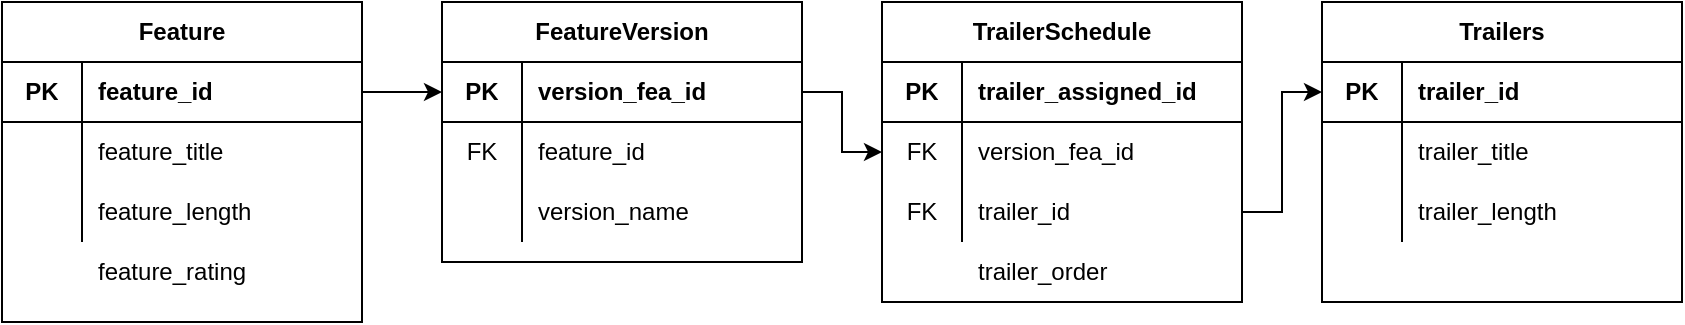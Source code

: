 <mxfile version="14.4.2" type="github">
  <diagram id="BV400SfRR3yTPrwJWLbE" name="Page-1">
    <mxGraphModel dx="1038" dy="586" grid="1" gridSize="10" guides="1" tooltips="1" connect="1" arrows="1" fold="1" page="1" pageScale="1" pageWidth="1300" pageHeight="500" math="0" shadow="0">
      <root>
        <mxCell id="0" />
        <mxCell id="1" parent="0" />
        <mxCell id="hbf811kXTVmbMMbKDcLm-1" value="Feature" style="shape=table;html=1;whiteSpace=wrap;startSize=30;container=1;collapsible=0;childLayout=tableLayout;fixedRows=1;rowLines=0;fontStyle=1;align=center;" vertex="1" parent="1">
          <mxGeometry x="60" y="80" width="180" height="160" as="geometry" />
        </mxCell>
        <mxCell id="hbf811kXTVmbMMbKDcLm-2" value="" style="shape=partialRectangle;html=1;whiteSpace=wrap;collapsible=0;dropTarget=0;pointerEvents=0;fillColor=none;top=0;left=0;bottom=1;right=0;points=[[0,0.5],[1,0.5]];portConstraint=eastwest;" vertex="1" parent="hbf811kXTVmbMMbKDcLm-1">
          <mxGeometry y="30" width="180" height="30" as="geometry" />
        </mxCell>
        <mxCell id="hbf811kXTVmbMMbKDcLm-3" value="&lt;b&gt;PK&lt;/b&gt;" style="shape=partialRectangle;html=1;whiteSpace=wrap;connectable=0;fillColor=none;top=0;left=0;bottom=0;right=0;overflow=hidden;" vertex="1" parent="hbf811kXTVmbMMbKDcLm-2">
          <mxGeometry width="40" height="30" as="geometry" />
        </mxCell>
        <mxCell id="hbf811kXTVmbMMbKDcLm-4" value="&lt;b&gt;feature_id&lt;/b&gt;" style="shape=partialRectangle;html=1;whiteSpace=wrap;connectable=0;fillColor=none;top=0;left=0;bottom=0;right=0;align=left;spacingLeft=6;overflow=hidden;" vertex="1" parent="hbf811kXTVmbMMbKDcLm-2">
          <mxGeometry x="40" width="140" height="30" as="geometry" />
        </mxCell>
        <mxCell id="hbf811kXTVmbMMbKDcLm-5" value="" style="shape=partialRectangle;html=1;whiteSpace=wrap;collapsible=0;dropTarget=0;pointerEvents=0;fillColor=none;top=0;left=0;bottom=0;right=0;points=[[0,0.5],[1,0.5]];portConstraint=eastwest;" vertex="1" parent="hbf811kXTVmbMMbKDcLm-1">
          <mxGeometry y="60" width="180" height="30" as="geometry" />
        </mxCell>
        <mxCell id="hbf811kXTVmbMMbKDcLm-6" value="" style="shape=partialRectangle;html=1;whiteSpace=wrap;connectable=0;fillColor=none;top=0;left=0;bottom=0;right=0;overflow=hidden;" vertex="1" parent="hbf811kXTVmbMMbKDcLm-5">
          <mxGeometry width="40" height="30" as="geometry" />
        </mxCell>
        <mxCell id="hbf811kXTVmbMMbKDcLm-7" value="feature_title" style="shape=partialRectangle;html=1;whiteSpace=wrap;connectable=0;fillColor=none;top=0;left=0;bottom=0;right=0;align=left;spacingLeft=6;overflow=hidden;" vertex="1" parent="hbf811kXTVmbMMbKDcLm-5">
          <mxGeometry x="40" width="140" height="30" as="geometry" />
        </mxCell>
        <mxCell id="hbf811kXTVmbMMbKDcLm-8" value="" style="shape=partialRectangle;html=1;whiteSpace=wrap;collapsible=0;dropTarget=0;pointerEvents=0;fillColor=none;top=0;left=0;bottom=0;right=0;points=[[0,0.5],[1,0.5]];portConstraint=eastwest;" vertex="1" parent="hbf811kXTVmbMMbKDcLm-1">
          <mxGeometry y="90" width="180" height="30" as="geometry" />
        </mxCell>
        <mxCell id="hbf811kXTVmbMMbKDcLm-9" value="" style="shape=partialRectangle;html=1;whiteSpace=wrap;connectable=0;fillColor=none;top=0;left=0;bottom=0;right=0;overflow=hidden;" vertex="1" parent="hbf811kXTVmbMMbKDcLm-8">
          <mxGeometry width="40" height="30" as="geometry" />
        </mxCell>
        <mxCell id="hbf811kXTVmbMMbKDcLm-10" value="feature_length" style="shape=partialRectangle;html=1;whiteSpace=wrap;connectable=0;fillColor=none;top=0;left=0;bottom=0;right=0;align=left;spacingLeft=6;overflow=hidden;" vertex="1" parent="hbf811kXTVmbMMbKDcLm-8">
          <mxGeometry x="40" width="140" height="30" as="geometry" />
        </mxCell>
        <mxCell id="hbf811kXTVmbMMbKDcLm-11" value="feature_rating" style="shape=partialRectangle;html=1;whiteSpace=wrap;connectable=0;fillColor=none;top=0;left=0;bottom=0;right=0;align=left;spacingLeft=6;overflow=hidden;" vertex="1" parent="1">
          <mxGeometry x="100" y="200" width="140" height="30" as="geometry" />
        </mxCell>
        <mxCell id="hbf811kXTVmbMMbKDcLm-13" value="FeatureVersion" style="shape=table;html=1;whiteSpace=wrap;startSize=30;container=1;collapsible=0;childLayout=tableLayout;fixedRows=1;rowLines=0;fontStyle=1;align=center;" vertex="1" parent="1">
          <mxGeometry x="280" y="80" width="180" height="130" as="geometry" />
        </mxCell>
        <mxCell id="hbf811kXTVmbMMbKDcLm-14" value="" style="shape=partialRectangle;html=1;whiteSpace=wrap;collapsible=0;dropTarget=0;pointerEvents=0;fillColor=none;top=0;left=0;bottom=1;right=0;points=[[0,0.5],[1,0.5]];portConstraint=eastwest;" vertex="1" parent="hbf811kXTVmbMMbKDcLm-13">
          <mxGeometry y="30" width="180" height="30" as="geometry" />
        </mxCell>
        <mxCell id="hbf811kXTVmbMMbKDcLm-15" value="&lt;b&gt;PK&lt;/b&gt;" style="shape=partialRectangle;html=1;whiteSpace=wrap;connectable=0;fillColor=none;top=0;left=0;bottom=0;right=0;overflow=hidden;" vertex="1" parent="hbf811kXTVmbMMbKDcLm-14">
          <mxGeometry width="40" height="30" as="geometry" />
        </mxCell>
        <mxCell id="hbf811kXTVmbMMbKDcLm-16" value="&lt;b&gt;version_fea_id&lt;/b&gt;" style="shape=partialRectangle;html=1;whiteSpace=wrap;connectable=0;fillColor=none;top=0;left=0;bottom=0;right=0;align=left;spacingLeft=6;overflow=hidden;" vertex="1" parent="hbf811kXTVmbMMbKDcLm-14">
          <mxGeometry x="40" width="140" height="30" as="geometry" />
        </mxCell>
        <mxCell id="hbf811kXTVmbMMbKDcLm-17" value="" style="shape=partialRectangle;html=1;whiteSpace=wrap;collapsible=0;dropTarget=0;pointerEvents=0;fillColor=none;top=0;left=0;bottom=0;right=0;points=[[0,0.5],[1,0.5]];portConstraint=eastwest;" vertex="1" parent="hbf811kXTVmbMMbKDcLm-13">
          <mxGeometry y="60" width="180" height="30" as="geometry" />
        </mxCell>
        <mxCell id="hbf811kXTVmbMMbKDcLm-18" value="FK" style="shape=partialRectangle;html=1;whiteSpace=wrap;connectable=0;fillColor=none;top=0;left=0;bottom=0;right=0;overflow=hidden;" vertex="1" parent="hbf811kXTVmbMMbKDcLm-17">
          <mxGeometry width="40" height="30" as="geometry" />
        </mxCell>
        <mxCell id="hbf811kXTVmbMMbKDcLm-19" value="feature_id" style="shape=partialRectangle;html=1;whiteSpace=wrap;connectable=0;fillColor=none;top=0;left=0;bottom=0;right=0;align=left;spacingLeft=6;overflow=hidden;" vertex="1" parent="hbf811kXTVmbMMbKDcLm-17">
          <mxGeometry x="40" width="140" height="30" as="geometry" />
        </mxCell>
        <mxCell id="hbf811kXTVmbMMbKDcLm-20" value="" style="shape=partialRectangle;html=1;whiteSpace=wrap;collapsible=0;dropTarget=0;pointerEvents=0;fillColor=none;top=0;left=0;bottom=0;right=0;points=[[0,0.5],[1,0.5]];portConstraint=eastwest;" vertex="1" parent="hbf811kXTVmbMMbKDcLm-13">
          <mxGeometry y="90" width="180" height="30" as="geometry" />
        </mxCell>
        <mxCell id="hbf811kXTVmbMMbKDcLm-21" value="" style="shape=partialRectangle;html=1;whiteSpace=wrap;connectable=0;fillColor=none;top=0;left=0;bottom=0;right=0;overflow=hidden;" vertex="1" parent="hbf811kXTVmbMMbKDcLm-20">
          <mxGeometry width="40" height="30" as="geometry" />
        </mxCell>
        <mxCell id="hbf811kXTVmbMMbKDcLm-22" value="version_name" style="shape=partialRectangle;html=1;whiteSpace=wrap;connectable=0;fillColor=none;top=0;left=0;bottom=0;right=0;align=left;spacingLeft=6;overflow=hidden;" vertex="1" parent="hbf811kXTVmbMMbKDcLm-20">
          <mxGeometry x="40" width="140" height="30" as="geometry" />
        </mxCell>
        <mxCell id="hbf811kXTVmbMMbKDcLm-24" value="TrailerSchedule" style="shape=table;html=1;whiteSpace=wrap;startSize=30;container=1;collapsible=0;childLayout=tableLayout;fixedRows=1;rowLines=0;fontStyle=1;align=center;" vertex="1" parent="1">
          <mxGeometry x="500" y="80" width="180" height="150" as="geometry" />
        </mxCell>
        <mxCell id="hbf811kXTVmbMMbKDcLm-25" value="" style="shape=partialRectangle;html=1;whiteSpace=wrap;collapsible=0;dropTarget=0;pointerEvents=0;fillColor=none;top=0;left=0;bottom=1;right=0;points=[[0,0.5],[1,0.5]];portConstraint=eastwest;" vertex="1" parent="hbf811kXTVmbMMbKDcLm-24">
          <mxGeometry y="30" width="180" height="30" as="geometry" />
        </mxCell>
        <mxCell id="hbf811kXTVmbMMbKDcLm-26" value="&lt;b&gt;PK&lt;/b&gt;" style="shape=partialRectangle;html=1;whiteSpace=wrap;connectable=0;fillColor=none;top=0;left=0;bottom=0;right=0;overflow=hidden;" vertex="1" parent="hbf811kXTVmbMMbKDcLm-25">
          <mxGeometry width="40" height="30" as="geometry" />
        </mxCell>
        <mxCell id="hbf811kXTVmbMMbKDcLm-27" value="&lt;b&gt;trailer_assigned_id&lt;/b&gt;" style="shape=partialRectangle;html=1;whiteSpace=wrap;connectable=0;fillColor=none;top=0;left=0;bottom=0;right=0;align=left;spacingLeft=6;overflow=hidden;" vertex="1" parent="hbf811kXTVmbMMbKDcLm-25">
          <mxGeometry x="40" width="140" height="30" as="geometry" />
        </mxCell>
        <mxCell id="hbf811kXTVmbMMbKDcLm-28" value="" style="shape=partialRectangle;html=1;whiteSpace=wrap;collapsible=0;dropTarget=0;pointerEvents=0;fillColor=none;top=0;left=0;bottom=0;right=0;points=[[0,0.5],[1,0.5]];portConstraint=eastwest;" vertex="1" parent="hbf811kXTVmbMMbKDcLm-24">
          <mxGeometry y="60" width="180" height="30" as="geometry" />
        </mxCell>
        <mxCell id="hbf811kXTVmbMMbKDcLm-29" value="FK" style="shape=partialRectangle;html=1;whiteSpace=wrap;connectable=0;fillColor=none;top=0;left=0;bottom=0;right=0;overflow=hidden;" vertex="1" parent="hbf811kXTVmbMMbKDcLm-28">
          <mxGeometry width="40" height="30" as="geometry" />
        </mxCell>
        <mxCell id="hbf811kXTVmbMMbKDcLm-30" value="version_fea_id" style="shape=partialRectangle;html=1;whiteSpace=wrap;connectable=0;fillColor=none;top=0;left=0;bottom=0;right=0;align=left;spacingLeft=6;overflow=hidden;" vertex="1" parent="hbf811kXTVmbMMbKDcLm-28">
          <mxGeometry x="40" width="140" height="30" as="geometry" />
        </mxCell>
        <mxCell id="hbf811kXTVmbMMbKDcLm-31" value="" style="shape=partialRectangle;html=1;whiteSpace=wrap;collapsible=0;dropTarget=0;pointerEvents=0;fillColor=none;top=0;left=0;bottom=0;right=0;points=[[0,0.5],[1,0.5]];portConstraint=eastwest;" vertex="1" parent="hbf811kXTVmbMMbKDcLm-24">
          <mxGeometry y="90" width="180" height="30" as="geometry" />
        </mxCell>
        <mxCell id="hbf811kXTVmbMMbKDcLm-32" value="FK" style="shape=partialRectangle;html=1;whiteSpace=wrap;connectable=0;fillColor=none;top=0;left=0;bottom=0;right=0;overflow=hidden;" vertex="1" parent="hbf811kXTVmbMMbKDcLm-31">
          <mxGeometry width="40" height="30" as="geometry" />
        </mxCell>
        <mxCell id="hbf811kXTVmbMMbKDcLm-33" value="trailer_id" style="shape=partialRectangle;html=1;whiteSpace=wrap;connectable=0;fillColor=none;top=0;left=0;bottom=0;right=0;align=left;spacingLeft=6;overflow=hidden;" vertex="1" parent="hbf811kXTVmbMMbKDcLm-31">
          <mxGeometry x="40" width="140" height="30" as="geometry" />
        </mxCell>
        <mxCell id="hbf811kXTVmbMMbKDcLm-34" value="Trailers" style="shape=table;html=1;whiteSpace=wrap;startSize=30;container=1;collapsible=0;childLayout=tableLayout;fixedRows=1;rowLines=0;fontStyle=1;align=center;" vertex="1" parent="1">
          <mxGeometry x="720" y="80" width="180" height="150" as="geometry" />
        </mxCell>
        <mxCell id="hbf811kXTVmbMMbKDcLm-35" value="" style="shape=partialRectangle;html=1;whiteSpace=wrap;collapsible=0;dropTarget=0;pointerEvents=0;fillColor=none;top=0;left=0;bottom=1;right=0;points=[[0,0.5],[1,0.5]];portConstraint=eastwest;" vertex="1" parent="hbf811kXTVmbMMbKDcLm-34">
          <mxGeometry y="30" width="180" height="30" as="geometry" />
        </mxCell>
        <mxCell id="hbf811kXTVmbMMbKDcLm-36" value="&lt;b&gt;PK&lt;/b&gt;" style="shape=partialRectangle;html=1;whiteSpace=wrap;connectable=0;fillColor=none;top=0;left=0;bottom=0;right=0;overflow=hidden;" vertex="1" parent="hbf811kXTVmbMMbKDcLm-35">
          <mxGeometry width="40" height="30" as="geometry" />
        </mxCell>
        <mxCell id="hbf811kXTVmbMMbKDcLm-37" value="trailer_id" style="shape=partialRectangle;html=1;whiteSpace=wrap;connectable=0;fillColor=none;top=0;left=0;bottom=0;right=0;align=left;spacingLeft=6;overflow=hidden;fontStyle=1" vertex="1" parent="hbf811kXTVmbMMbKDcLm-35">
          <mxGeometry x="40" width="140" height="30" as="geometry" />
        </mxCell>
        <mxCell id="hbf811kXTVmbMMbKDcLm-38" value="" style="shape=partialRectangle;html=1;whiteSpace=wrap;collapsible=0;dropTarget=0;pointerEvents=0;fillColor=none;top=0;left=0;bottom=0;right=0;points=[[0,0.5],[1,0.5]];portConstraint=eastwest;" vertex="1" parent="hbf811kXTVmbMMbKDcLm-34">
          <mxGeometry y="60" width="180" height="30" as="geometry" />
        </mxCell>
        <mxCell id="hbf811kXTVmbMMbKDcLm-39" value="" style="shape=partialRectangle;html=1;whiteSpace=wrap;connectable=0;fillColor=none;top=0;left=0;bottom=0;right=0;overflow=hidden;" vertex="1" parent="hbf811kXTVmbMMbKDcLm-38">
          <mxGeometry width="40" height="30" as="geometry" />
        </mxCell>
        <mxCell id="hbf811kXTVmbMMbKDcLm-40" value="trailer_title" style="shape=partialRectangle;html=1;whiteSpace=wrap;connectable=0;fillColor=none;top=0;left=0;bottom=0;right=0;align=left;spacingLeft=6;overflow=hidden;" vertex="1" parent="hbf811kXTVmbMMbKDcLm-38">
          <mxGeometry x="40" width="140" height="30" as="geometry" />
        </mxCell>
        <mxCell id="hbf811kXTVmbMMbKDcLm-41" value="" style="shape=partialRectangle;html=1;whiteSpace=wrap;collapsible=0;dropTarget=0;pointerEvents=0;fillColor=none;top=0;left=0;bottom=0;right=0;points=[[0,0.5],[1,0.5]];portConstraint=eastwest;" vertex="1" parent="hbf811kXTVmbMMbKDcLm-34">
          <mxGeometry y="90" width="180" height="30" as="geometry" />
        </mxCell>
        <mxCell id="hbf811kXTVmbMMbKDcLm-42" value="" style="shape=partialRectangle;html=1;whiteSpace=wrap;connectable=0;fillColor=none;top=0;left=0;bottom=0;right=0;overflow=hidden;" vertex="1" parent="hbf811kXTVmbMMbKDcLm-41">
          <mxGeometry width="40" height="30" as="geometry" />
        </mxCell>
        <mxCell id="hbf811kXTVmbMMbKDcLm-43" value="trailer_length" style="shape=partialRectangle;html=1;whiteSpace=wrap;connectable=0;fillColor=none;top=0;left=0;bottom=0;right=0;align=left;spacingLeft=6;overflow=hidden;" vertex="1" parent="hbf811kXTVmbMMbKDcLm-41">
          <mxGeometry x="40" width="140" height="30" as="geometry" />
        </mxCell>
        <mxCell id="hbf811kXTVmbMMbKDcLm-44" value="trailer_order" style="shape=partialRectangle;html=1;whiteSpace=wrap;connectable=0;fillColor=none;top=0;left=0;bottom=0;right=0;align=left;spacingLeft=6;overflow=hidden;" vertex="1" parent="1">
          <mxGeometry x="540" y="200" width="140" height="30" as="geometry" />
        </mxCell>
        <mxCell id="hbf811kXTVmbMMbKDcLm-45" style="edgeStyle=orthogonalEdgeStyle;rounded=0;orthogonalLoop=1;jettySize=auto;html=1;exitX=1;exitY=0.5;exitDx=0;exitDy=0;entryX=0;entryY=0.5;entryDx=0;entryDy=0;" edge="1" parent="1" source="hbf811kXTVmbMMbKDcLm-2" target="hbf811kXTVmbMMbKDcLm-14">
          <mxGeometry relative="1" as="geometry" />
        </mxCell>
        <mxCell id="hbf811kXTVmbMMbKDcLm-46" style="edgeStyle=orthogonalEdgeStyle;rounded=0;orthogonalLoop=1;jettySize=auto;html=1;exitX=1;exitY=0.5;exitDx=0;exitDy=0;entryX=0;entryY=0.5;entryDx=0;entryDy=0;" edge="1" parent="1" source="hbf811kXTVmbMMbKDcLm-14" target="hbf811kXTVmbMMbKDcLm-28">
          <mxGeometry relative="1" as="geometry" />
        </mxCell>
        <mxCell id="hbf811kXTVmbMMbKDcLm-47" style="edgeStyle=orthogonalEdgeStyle;rounded=0;orthogonalLoop=1;jettySize=auto;html=1;exitX=1;exitY=0.5;exitDx=0;exitDy=0;entryX=0;entryY=0.5;entryDx=0;entryDy=0;" edge="1" parent="1" source="hbf811kXTVmbMMbKDcLm-31" target="hbf811kXTVmbMMbKDcLm-35">
          <mxGeometry relative="1" as="geometry" />
        </mxCell>
      </root>
    </mxGraphModel>
  </diagram>
</mxfile>
